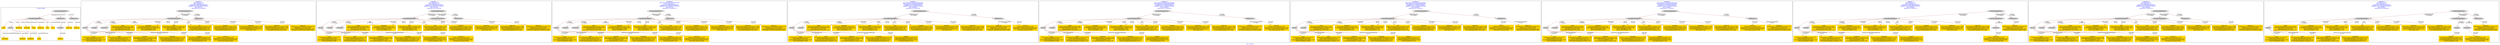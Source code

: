 digraph n0 {
fontcolor="blue"
remincross="true"
label="s07-s-13.json"
subgraph cluster_0 {
label="1-correct model"
n2[style="filled",color="white",fillcolor="lightgray",label="CulturalHeritageObject1"];
n3[shape="plaintext",style="filled",fillcolor="gold",label="dates"];
n4[style="filled",color="white",fillcolor="lightgray",label="Person1"];
n5[shape="plaintext",style="filled",fillcolor="gold",label="dimension"];
n6[shape="plaintext",style="filled",fillcolor="gold",label="technique"];
n7[shape="plaintext",style="filled",fillcolor="gold",label="origin"];
n8[shape="plaintext",style="filled",fillcolor="gold",label="credit_line"];
n9[shape="plaintext",style="filled",fillcolor="gold",label="title"];
n10[shape="plaintext",style="filled",fillcolor="gold",label="ac_id"];
n11[style="filled",color="white",fillcolor="lightgray",label="Concept2"];
n12[shape="plaintext",style="filled",fillcolor="gold",label="nationality"];
n13[shape="plaintext",style="filled",fillcolor="gold",label="birthDate"];
n14[shape="plaintext",style="filled",fillcolor="gold",label="deathDate"];
n15[shape="plaintext",style="filled",fillcolor="gold",label="name"];
n16[style="filled",color="white",fillcolor="lightgray",label="EuropeanaAggregation1"];
n17[style="filled",color="white",fillcolor="lightgray",label="WebResource2"];
n18[style="filled",color="white",fillcolor="lightgray",label="WebResource3"];
n19[shape="plaintext",style="filled",fillcolor="gold",label="image_url"];
n20[shape="plaintext",style="filled",fillcolor="gold",label="audio_url"];
n21[shape="plaintext",style="filled",fillcolor="gold",label="category"];
}
subgraph cluster_1 {
label="candidate 0\nlink coherence:1.0\nnode coherence:1.0\nconfidence:0.3693168204508956\nmapping score:0.5635817972931557\ncost:18.97764\n-precision:0.68-recall:0.68"
n23[style="filled",color="white",fillcolor="lightgray",label="CulturalHeritageObject1"];
n24[style="filled",color="white",fillcolor="lightgray",label="Person1"];
n25[style="filled",color="white",fillcolor="lightgray",label="Concept1"];
n26[style="filled",color="white",fillcolor="lightgray",label="Document1"];
n27[style="filled",color="white",fillcolor="lightgray",label="EuropeanaAggregation1"];
n28[style="filled",color="white",fillcolor="lightgray",label="WebResource1"];
n29[shape="plaintext",style="filled",fillcolor="gold",label="origin\n[Person,biographicalInformation,0.469]\n[CulturalHeritageObject,description,0.447]\n[Document,classLink,0.046]\n[CulturalHeritageObject,provenance,0.037]"];
n30[shape="plaintext",style="filled",fillcolor="gold",label="dimension\n[CulturalHeritageObject,extent,0.89]\n[CulturalHeritageObject,description,0.052]\n[Person,dateOfDeath,0.034]\n[Person,dateOfBirth,0.025]"];
n31[shape="plaintext",style="filled",fillcolor="gold",label="dates\n[CulturalHeritageObject,description,0.411]\n[CulturalHeritageObject,created,0.268]\n[Person,dateOfBirth,0.165]\n[Person,dateOfDeath,0.156]"];
n32[shape="plaintext",style="filled",fillcolor="gold",label="title\n[CulturalHeritageObject,description,0.447]\n[Person,biographicalInformation,0.245]\n[CulturalHeritageObject,title,0.156]\n[Document,columnSubClassOfLink,0.152]"];
n33[shape="plaintext",style="filled",fillcolor="gold",label="category\n[CulturalHeritageObject,description,0.44]\n[Person,biographicalInformation,0.241]\n[CulturalHeritageObject,provenance,0.165]\n[Concept,prefLabel,0.154]"];
n34[shape="plaintext",style="filled",fillcolor="gold",label="technique\n[CulturalHeritageObject,medium,0.933]\n[CulturalHeritageObject,description,0.044]\n[Person,biographicalInformation,0.018]\n[CulturalHeritageObject,title,0.005]"];
n35[shape="plaintext",style="filled",fillcolor="gold",label="deathDate\n[CulturalHeritageObject,description,0.588]\n[Person,biographicalInformation,0.218]\n[CulturalHeritageObject,provenance,0.1]\n[Place,label,0.094]"];
n36[shape="plaintext",style="filled",fillcolor="gold",label="credit_line\n[CulturalHeritageObject,provenance,0.496]\n[CulturalHeritageObject,description,0.324]\n[Person,biographicalInformation,0.115]\n[CulturalHeritageObject,title,0.066]"];
n37[shape="plaintext",style="filled",fillcolor="gold",label="ac_id\n[CulturalHeritageObject,extent,0.475]\n[Person,dateOfDeath,0.236]\n[CulturalHeritageObject,description,0.203]\n[Person,dateOfBirth,0.086]"];
n38[shape="plaintext",style="filled",fillcolor="gold",label="name\n[CulturalHeritageObject,description,0.526]\n[Person,nameOfThePerson,0.181]\n[Document,columnSubClassOfLink,0.161]\n[CulturalHeritageObject,medium,0.131]"];
n39[shape="plaintext",style="filled",fillcolor="gold",label="image_url\n[WebResource,columnSubClassOfLink,0.457]\n[WebResource,classLink,0.285]\n[CulturalHeritageObject,description,0.162]\n[Document,columnSubClassOfLink,0.096]"];
n40[shape="plaintext",style="filled",fillcolor="gold",label="birthDate\n[CulturalHeritageObject,description,0.278]\n[CulturalHeritageObject,provenance,0.26]\n[Person,dateOfBirth,0.256]\n[CulturalHeritageObject,created,0.206]"];
n41[shape="plaintext",style="filled",fillcolor="gold",label="nationality\n[Person,countryAssociatedWithThePerson,0.763]\n[CulturalHeritageObject,provenance,0.107]\n[CulturalHeritageObject,description,0.079]\n[Person,biographicalInformation,0.051]"];
n42[shape="plaintext",style="filled",fillcolor="gold",label="audio_url\n[WebResource,classLink,0.792]\n[WebResource,columnSubClassOfLink,0.165]\n[Document,columnSubClassOfLink,0.038]\n[Document,classLink,0.006]"];
}
subgraph cluster_2 {
label="candidate 1\nlink coherence:0.95\nnode coherence:1.0\nconfidence:0.3693168204508956\nmapping score:0.5635817972931557\ncost:19.97169\n-precision:0.65-recall:0.68"
n44[style="filled",color="white",fillcolor="lightgray",label="CulturalHeritageObject1"];
n45[style="filled",color="white",fillcolor="lightgray",label="Person1"];
n46[style="filled",color="white",fillcolor="lightgray",label="Concept1"];
n47[style="filled",color="white",fillcolor="lightgray",label="Document1"];
n48[style="filled",color="white",fillcolor="lightgray",label="EuropeanaAggregation1"];
n49[style="filled",color="white",fillcolor="lightgray",label="CulturalHeritageObject2"];
n50[style="filled",color="white",fillcolor="lightgray",label="WebResource1"];
n51[shape="plaintext",style="filled",fillcolor="gold",label="origin\n[Person,biographicalInformation,0.469]\n[CulturalHeritageObject,description,0.447]\n[Document,classLink,0.046]\n[CulturalHeritageObject,provenance,0.037]"];
n52[shape="plaintext",style="filled",fillcolor="gold",label="dimension\n[CulturalHeritageObject,extent,0.89]\n[CulturalHeritageObject,description,0.052]\n[Person,dateOfDeath,0.034]\n[Person,dateOfBirth,0.025]"];
n53[shape="plaintext",style="filled",fillcolor="gold",label="dates\n[CulturalHeritageObject,description,0.411]\n[CulturalHeritageObject,created,0.268]\n[Person,dateOfBirth,0.165]\n[Person,dateOfDeath,0.156]"];
n54[shape="plaintext",style="filled",fillcolor="gold",label="title\n[CulturalHeritageObject,description,0.447]\n[Person,biographicalInformation,0.245]\n[CulturalHeritageObject,title,0.156]\n[Document,columnSubClassOfLink,0.152]"];
n55[shape="plaintext",style="filled",fillcolor="gold",label="category\n[CulturalHeritageObject,description,0.44]\n[Person,biographicalInformation,0.241]\n[CulturalHeritageObject,provenance,0.165]\n[Concept,prefLabel,0.154]"];
n56[shape="plaintext",style="filled",fillcolor="gold",label="technique\n[CulturalHeritageObject,medium,0.933]\n[CulturalHeritageObject,description,0.044]\n[Person,biographicalInformation,0.018]\n[CulturalHeritageObject,title,0.005]"];
n57[shape="plaintext",style="filled",fillcolor="gold",label="deathDate\n[CulturalHeritageObject,description,0.588]\n[Person,biographicalInformation,0.218]\n[CulturalHeritageObject,provenance,0.1]\n[Place,label,0.094]"];
n58[shape="plaintext",style="filled",fillcolor="gold",label="credit_line\n[CulturalHeritageObject,provenance,0.496]\n[CulturalHeritageObject,description,0.324]\n[Person,biographicalInformation,0.115]\n[CulturalHeritageObject,title,0.066]"];
n59[shape="plaintext",style="filled",fillcolor="gold",label="ac_id\n[CulturalHeritageObject,extent,0.475]\n[Person,dateOfDeath,0.236]\n[CulturalHeritageObject,description,0.203]\n[Person,dateOfBirth,0.086]"];
n60[shape="plaintext",style="filled",fillcolor="gold",label="name\n[CulturalHeritageObject,description,0.526]\n[Person,nameOfThePerson,0.181]\n[Document,columnSubClassOfLink,0.161]\n[CulturalHeritageObject,medium,0.131]"];
n61[shape="plaintext",style="filled",fillcolor="gold",label="image_url\n[WebResource,columnSubClassOfLink,0.457]\n[WebResource,classLink,0.285]\n[CulturalHeritageObject,description,0.162]\n[Document,columnSubClassOfLink,0.096]"];
n62[shape="plaintext",style="filled",fillcolor="gold",label="birthDate\n[CulturalHeritageObject,description,0.278]\n[CulturalHeritageObject,provenance,0.26]\n[Person,dateOfBirth,0.256]\n[CulturalHeritageObject,created,0.206]"];
n63[shape="plaintext",style="filled",fillcolor="gold",label="nationality\n[Person,countryAssociatedWithThePerson,0.763]\n[CulturalHeritageObject,provenance,0.107]\n[CulturalHeritageObject,description,0.079]\n[Person,biographicalInformation,0.051]"];
n64[shape="plaintext",style="filled",fillcolor="gold",label="audio_url\n[WebResource,classLink,0.792]\n[WebResource,columnSubClassOfLink,0.165]\n[Document,columnSubClassOfLink,0.038]\n[Document,classLink,0.006]"];
}
subgraph cluster_3 {
label="candidate 2\nlink coherence:0.9473684210526315\nnode coherence:1.0\nconfidence:0.3693168204508956\nmapping score:0.5635817972931557\ncost:18.97181\n-precision:0.74-recall:0.74"
n66[style="filled",color="white",fillcolor="lightgray",label="CulturalHeritageObject1"];
n67[style="filled",color="white",fillcolor="lightgray",label="Person1"];
n68[style="filled",color="white",fillcolor="lightgray",label="Concept1"];
n69[style="filled",color="white",fillcolor="lightgray",label="Document1"];
n70[style="filled",color="white",fillcolor="lightgray",label="EuropeanaAggregation1"];
n71[style="filled",color="white",fillcolor="lightgray",label="WebResource1"];
n72[shape="plaintext",style="filled",fillcolor="gold",label="origin\n[Person,biographicalInformation,0.469]\n[CulturalHeritageObject,description,0.447]\n[Document,classLink,0.046]\n[CulturalHeritageObject,provenance,0.037]"];
n73[shape="plaintext",style="filled",fillcolor="gold",label="dimension\n[CulturalHeritageObject,extent,0.89]\n[CulturalHeritageObject,description,0.052]\n[Person,dateOfDeath,0.034]\n[Person,dateOfBirth,0.025]"];
n74[shape="plaintext",style="filled",fillcolor="gold",label="dates\n[CulturalHeritageObject,description,0.411]\n[CulturalHeritageObject,created,0.268]\n[Person,dateOfBirth,0.165]\n[Person,dateOfDeath,0.156]"];
n75[shape="plaintext",style="filled",fillcolor="gold",label="title\n[CulturalHeritageObject,description,0.447]\n[Person,biographicalInformation,0.245]\n[CulturalHeritageObject,title,0.156]\n[Document,columnSubClassOfLink,0.152]"];
n76[shape="plaintext",style="filled",fillcolor="gold",label="category\n[CulturalHeritageObject,description,0.44]\n[Person,biographicalInformation,0.241]\n[CulturalHeritageObject,provenance,0.165]\n[Concept,prefLabel,0.154]"];
n77[shape="plaintext",style="filled",fillcolor="gold",label="technique\n[CulturalHeritageObject,medium,0.933]\n[CulturalHeritageObject,description,0.044]\n[Person,biographicalInformation,0.018]\n[CulturalHeritageObject,title,0.005]"];
n78[shape="plaintext",style="filled",fillcolor="gold",label="deathDate\n[CulturalHeritageObject,description,0.588]\n[Person,biographicalInformation,0.218]\n[CulturalHeritageObject,provenance,0.1]\n[Place,label,0.094]"];
n79[shape="plaintext",style="filled",fillcolor="gold",label="credit_line\n[CulturalHeritageObject,provenance,0.496]\n[CulturalHeritageObject,description,0.324]\n[Person,biographicalInformation,0.115]\n[CulturalHeritageObject,title,0.066]"];
n80[shape="plaintext",style="filled",fillcolor="gold",label="ac_id\n[CulturalHeritageObject,extent,0.475]\n[Person,dateOfDeath,0.236]\n[CulturalHeritageObject,description,0.203]\n[Person,dateOfBirth,0.086]"];
n81[shape="plaintext",style="filled",fillcolor="gold",label="name\n[CulturalHeritageObject,description,0.526]\n[Person,nameOfThePerson,0.181]\n[Document,columnSubClassOfLink,0.161]\n[CulturalHeritageObject,medium,0.131]"];
n82[shape="plaintext",style="filled",fillcolor="gold",label="image_url\n[WebResource,columnSubClassOfLink,0.457]\n[WebResource,classLink,0.285]\n[CulturalHeritageObject,description,0.162]\n[Document,columnSubClassOfLink,0.096]"];
n83[shape="plaintext",style="filled",fillcolor="gold",label="birthDate\n[CulturalHeritageObject,description,0.278]\n[CulturalHeritageObject,provenance,0.26]\n[Person,dateOfBirth,0.256]\n[CulturalHeritageObject,created,0.206]"];
n84[shape="plaintext",style="filled",fillcolor="gold",label="nationality\n[Person,countryAssociatedWithThePerson,0.763]\n[CulturalHeritageObject,provenance,0.107]\n[CulturalHeritageObject,description,0.079]\n[Person,biographicalInformation,0.051]"];
n85[shape="plaintext",style="filled",fillcolor="gold",label="audio_url\n[WebResource,classLink,0.792]\n[WebResource,columnSubClassOfLink,0.165]\n[Document,columnSubClassOfLink,0.038]\n[Document,classLink,0.006]"];
}
subgraph cluster_4 {
label="candidate 3\nlink coherence:0.9444444444444444\nnode coherence:0.9444444444444444\nconfidence:0.4377664475338703\nmapping score:0.5797845830403906\ncost:116.98015\n-precision:0.67-recall:0.63"
n87[style="filled",color="white",fillcolor="lightgray",label="CulturalHeritageObject1"];
n88[style="filled",color="white",fillcolor="lightgray",label="Person1"];
n89[style="filled",color="white",fillcolor="lightgray",label="Concept1"];
n90[style="filled",color="white",fillcolor="lightgray",label="EuropeanaAggregation1"];
n91[style="filled",color="white",fillcolor="lightgray",label="WebResource1"];
n92[shape="plaintext",style="filled",fillcolor="gold",label="image_url\n[WebResource,columnSubClassOfLink,0.457]\n[WebResource,classLink,0.285]\n[CulturalHeritageObject,description,0.162]\n[Document,columnSubClassOfLink,0.096]"];
n93[shape="plaintext",style="filled",fillcolor="gold",label="origin\n[Person,biographicalInformation,0.469]\n[CulturalHeritageObject,description,0.447]\n[Document,classLink,0.046]\n[CulturalHeritageObject,provenance,0.037]"];
n94[shape="plaintext",style="filled",fillcolor="gold",label="dimension\n[CulturalHeritageObject,extent,0.89]\n[CulturalHeritageObject,description,0.052]\n[Person,dateOfDeath,0.034]\n[Person,dateOfBirth,0.025]"];
n95[shape="plaintext",style="filled",fillcolor="gold",label="dates\n[CulturalHeritageObject,description,0.411]\n[CulturalHeritageObject,created,0.268]\n[Person,dateOfBirth,0.165]\n[Person,dateOfDeath,0.156]"];
n96[shape="plaintext",style="filled",fillcolor="gold",label="title\n[CulturalHeritageObject,description,0.447]\n[Person,biographicalInformation,0.245]\n[CulturalHeritageObject,title,0.156]\n[Document,columnSubClassOfLink,0.152]"];
n97[shape="plaintext",style="filled",fillcolor="gold",label="category\n[CulturalHeritageObject,description,0.44]\n[Person,biographicalInformation,0.241]\n[CulturalHeritageObject,provenance,0.165]\n[Concept,prefLabel,0.154]"];
n98[shape="plaintext",style="filled",fillcolor="gold",label="technique\n[CulturalHeritageObject,medium,0.933]\n[CulturalHeritageObject,description,0.044]\n[Person,biographicalInformation,0.018]\n[CulturalHeritageObject,title,0.005]"];
n99[shape="plaintext",style="filled",fillcolor="gold",label="deathDate\n[CulturalHeritageObject,description,0.588]\n[Person,biographicalInformation,0.218]\n[CulturalHeritageObject,provenance,0.1]\n[Place,label,0.094]"];
n100[shape="plaintext",style="filled",fillcolor="gold",label="credit_line\n[CulturalHeritageObject,provenance,0.496]\n[CulturalHeritageObject,description,0.324]\n[Person,biographicalInformation,0.115]\n[CulturalHeritageObject,title,0.066]"];
n101[shape="plaintext",style="filled",fillcolor="gold",label="ac_id\n[CulturalHeritageObject,extent,0.475]\n[Person,dateOfDeath,0.236]\n[CulturalHeritageObject,description,0.203]\n[Person,dateOfBirth,0.086]"];
n102[shape="plaintext",style="filled",fillcolor="gold",label="name\n[CulturalHeritageObject,description,0.526]\n[Person,nameOfThePerson,0.181]\n[Document,columnSubClassOfLink,0.161]\n[CulturalHeritageObject,medium,0.131]"];
n103[shape="plaintext",style="filled",fillcolor="gold",label="audio_url\n[WebResource,classLink,0.792]\n[WebResource,columnSubClassOfLink,0.165]\n[Document,columnSubClassOfLink,0.038]\n[Document,classLink,0.006]"];
n104[shape="plaintext",style="filled",fillcolor="gold",label="birthDate\n[CulturalHeritageObject,description,0.278]\n[CulturalHeritageObject,provenance,0.26]\n[Person,dateOfBirth,0.256]\n[CulturalHeritageObject,created,0.206]"];
n105[shape="plaintext",style="filled",fillcolor="gold",label="nationality\n[Person,countryAssociatedWithThePerson,0.763]\n[CulturalHeritageObject,provenance,0.107]\n[CulturalHeritageObject,description,0.079]\n[Person,biographicalInformation,0.051]"];
}
subgraph cluster_5 {
label="candidate 4\nlink coherence:0.9444444444444444\nnode coherence:0.9444444444444444\nconfidence:0.4377664475338703\nmapping score:0.5797845830403906\ncost:116.98019\n-precision:0.67-recall:0.63"
n107[style="filled",color="white",fillcolor="lightgray",label="CulturalHeritageObject1"];
n108[style="filled",color="white",fillcolor="lightgray",label="Person1"];
n109[style="filled",color="white",fillcolor="lightgray",label="Concept2"];
n110[style="filled",color="white",fillcolor="lightgray",label="EuropeanaAggregation1"];
n111[style="filled",color="white",fillcolor="lightgray",label="WebResource1"];
n112[shape="plaintext",style="filled",fillcolor="gold",label="image_url\n[WebResource,columnSubClassOfLink,0.457]\n[WebResource,classLink,0.285]\n[CulturalHeritageObject,description,0.162]\n[Document,columnSubClassOfLink,0.096]"];
n113[shape="plaintext",style="filled",fillcolor="gold",label="origin\n[Person,biographicalInformation,0.469]\n[CulturalHeritageObject,description,0.447]\n[Document,classLink,0.046]\n[CulturalHeritageObject,provenance,0.037]"];
n114[shape="plaintext",style="filled",fillcolor="gold",label="dimension\n[CulturalHeritageObject,extent,0.89]\n[CulturalHeritageObject,description,0.052]\n[Person,dateOfDeath,0.034]\n[Person,dateOfBirth,0.025]"];
n115[shape="plaintext",style="filled",fillcolor="gold",label="dates\n[CulturalHeritageObject,description,0.411]\n[CulturalHeritageObject,created,0.268]\n[Person,dateOfBirth,0.165]\n[Person,dateOfDeath,0.156]"];
n116[shape="plaintext",style="filled",fillcolor="gold",label="title\n[CulturalHeritageObject,description,0.447]\n[Person,biographicalInformation,0.245]\n[CulturalHeritageObject,title,0.156]\n[Document,columnSubClassOfLink,0.152]"];
n117[shape="plaintext",style="filled",fillcolor="gold",label="technique\n[CulturalHeritageObject,medium,0.933]\n[CulturalHeritageObject,description,0.044]\n[Person,biographicalInformation,0.018]\n[CulturalHeritageObject,title,0.005]"];
n118[shape="plaintext",style="filled",fillcolor="gold",label="deathDate\n[CulturalHeritageObject,description,0.588]\n[Person,biographicalInformation,0.218]\n[CulturalHeritageObject,provenance,0.1]\n[Place,label,0.094]"];
n119[shape="plaintext",style="filled",fillcolor="gold",label="credit_line\n[CulturalHeritageObject,provenance,0.496]\n[CulturalHeritageObject,description,0.324]\n[Person,biographicalInformation,0.115]\n[CulturalHeritageObject,title,0.066]"];
n120[shape="plaintext",style="filled",fillcolor="gold",label="category\n[CulturalHeritageObject,description,0.44]\n[Person,biographicalInformation,0.241]\n[CulturalHeritageObject,provenance,0.165]\n[Concept,prefLabel,0.154]"];
n121[shape="plaintext",style="filled",fillcolor="gold",label="ac_id\n[CulturalHeritageObject,extent,0.475]\n[Person,dateOfDeath,0.236]\n[CulturalHeritageObject,description,0.203]\n[Person,dateOfBirth,0.086]"];
n122[shape="plaintext",style="filled",fillcolor="gold",label="name\n[CulturalHeritageObject,description,0.526]\n[Person,nameOfThePerson,0.181]\n[Document,columnSubClassOfLink,0.161]\n[CulturalHeritageObject,medium,0.131]"];
n123[shape="plaintext",style="filled",fillcolor="gold",label="audio_url\n[WebResource,classLink,0.792]\n[WebResource,columnSubClassOfLink,0.165]\n[Document,columnSubClassOfLink,0.038]\n[Document,classLink,0.006]"];
n124[shape="plaintext",style="filled",fillcolor="gold",label="birthDate\n[CulturalHeritageObject,description,0.278]\n[CulturalHeritageObject,provenance,0.26]\n[Person,dateOfBirth,0.256]\n[CulturalHeritageObject,created,0.206]"];
n125[shape="plaintext",style="filled",fillcolor="gold",label="nationality\n[Person,countryAssociatedWithThePerson,0.763]\n[CulturalHeritageObject,provenance,0.107]\n[CulturalHeritageObject,description,0.079]\n[Person,biographicalInformation,0.051]"];
}
subgraph cluster_6 {
label="candidate 5\nlink coherence:0.9444444444444444\nnode coherence:0.9444444444444444\nconfidence:0.4377664475338703\nmapping score:0.5797845830403906\ncost:116.98047\n-precision:0.67-recall:0.63"
n127[style="filled",color="white",fillcolor="lightgray",label="CulturalHeritageObject1"];
n128[style="filled",color="white",fillcolor="lightgray",label="Person1"];
n129[style="filled",color="white",fillcolor="lightgray",label="Concept1"];
n130[style="filled",color="white",fillcolor="lightgray",label="EuropeanaAggregation1"];
n131[style="filled",color="white",fillcolor="lightgray",label="WebResource2"];
n132[shape="plaintext",style="filled",fillcolor="gold",label="origin\n[Person,biographicalInformation,0.469]\n[CulturalHeritageObject,description,0.447]\n[Document,classLink,0.046]\n[CulturalHeritageObject,provenance,0.037]"];
n133[shape="plaintext",style="filled",fillcolor="gold",label="dimension\n[CulturalHeritageObject,extent,0.89]\n[CulturalHeritageObject,description,0.052]\n[Person,dateOfDeath,0.034]\n[Person,dateOfBirth,0.025]"];
n134[shape="plaintext",style="filled",fillcolor="gold",label="dates\n[CulturalHeritageObject,description,0.411]\n[CulturalHeritageObject,created,0.268]\n[Person,dateOfBirth,0.165]\n[Person,dateOfDeath,0.156]"];
n135[shape="plaintext",style="filled",fillcolor="gold",label="audio_url\n[WebResource,classLink,0.792]\n[WebResource,columnSubClassOfLink,0.165]\n[Document,columnSubClassOfLink,0.038]\n[Document,classLink,0.006]"];
n136[shape="plaintext",style="filled",fillcolor="gold",label="title\n[CulturalHeritageObject,description,0.447]\n[Person,biographicalInformation,0.245]\n[CulturalHeritageObject,title,0.156]\n[Document,columnSubClassOfLink,0.152]"];
n137[shape="plaintext",style="filled",fillcolor="gold",label="image_url\n[WebResource,columnSubClassOfLink,0.457]\n[WebResource,classLink,0.285]\n[CulturalHeritageObject,description,0.162]\n[Document,columnSubClassOfLink,0.096]"];
n138[shape="plaintext",style="filled",fillcolor="gold",label="category\n[CulturalHeritageObject,description,0.44]\n[Person,biographicalInformation,0.241]\n[CulturalHeritageObject,provenance,0.165]\n[Concept,prefLabel,0.154]"];
n139[shape="plaintext",style="filled",fillcolor="gold",label="technique\n[CulturalHeritageObject,medium,0.933]\n[CulturalHeritageObject,description,0.044]\n[Person,biographicalInformation,0.018]\n[CulturalHeritageObject,title,0.005]"];
n140[shape="plaintext",style="filled",fillcolor="gold",label="deathDate\n[CulturalHeritageObject,description,0.588]\n[Person,biographicalInformation,0.218]\n[CulturalHeritageObject,provenance,0.1]\n[Place,label,0.094]"];
n141[shape="plaintext",style="filled",fillcolor="gold",label="credit_line\n[CulturalHeritageObject,provenance,0.496]\n[CulturalHeritageObject,description,0.324]\n[Person,biographicalInformation,0.115]\n[CulturalHeritageObject,title,0.066]"];
n142[shape="plaintext",style="filled",fillcolor="gold",label="ac_id\n[CulturalHeritageObject,extent,0.475]\n[Person,dateOfDeath,0.236]\n[CulturalHeritageObject,description,0.203]\n[Person,dateOfBirth,0.086]"];
n143[shape="plaintext",style="filled",fillcolor="gold",label="name\n[CulturalHeritageObject,description,0.526]\n[Person,nameOfThePerson,0.181]\n[Document,columnSubClassOfLink,0.161]\n[CulturalHeritageObject,medium,0.131]"];
n144[shape="plaintext",style="filled",fillcolor="gold",label="birthDate\n[CulturalHeritageObject,description,0.278]\n[CulturalHeritageObject,provenance,0.26]\n[Person,dateOfBirth,0.256]\n[CulturalHeritageObject,created,0.206]"];
n145[shape="plaintext",style="filled",fillcolor="gold",label="nationality\n[Person,countryAssociatedWithThePerson,0.763]\n[CulturalHeritageObject,provenance,0.107]\n[CulturalHeritageObject,description,0.079]\n[Person,biographicalInformation,0.051]"];
}
subgraph cluster_7 {
label="candidate 6\nlink coherence:0.9444444444444444\nnode coherence:0.9444444444444444\nconfidence:0.4377664475338703\nmapping score:0.5797845830403906\ncost:116.98051\n-precision:0.67-recall:0.63"
n147[style="filled",color="white",fillcolor="lightgray",label="CulturalHeritageObject1"];
n148[style="filled",color="white",fillcolor="lightgray",label="Person1"];
n149[style="filled",color="white",fillcolor="lightgray",label="Concept2"];
n150[style="filled",color="white",fillcolor="lightgray",label="EuropeanaAggregation1"];
n151[style="filled",color="white",fillcolor="lightgray",label="WebResource2"];
n152[shape="plaintext",style="filled",fillcolor="gold",label="origin\n[Person,biographicalInformation,0.469]\n[CulturalHeritageObject,description,0.447]\n[Document,classLink,0.046]\n[CulturalHeritageObject,provenance,0.037]"];
n153[shape="plaintext",style="filled",fillcolor="gold",label="dimension\n[CulturalHeritageObject,extent,0.89]\n[CulturalHeritageObject,description,0.052]\n[Person,dateOfDeath,0.034]\n[Person,dateOfBirth,0.025]"];
n154[shape="plaintext",style="filled",fillcolor="gold",label="dates\n[CulturalHeritageObject,description,0.411]\n[CulturalHeritageObject,created,0.268]\n[Person,dateOfBirth,0.165]\n[Person,dateOfDeath,0.156]"];
n155[shape="plaintext",style="filled",fillcolor="gold",label="audio_url\n[WebResource,classLink,0.792]\n[WebResource,columnSubClassOfLink,0.165]\n[Document,columnSubClassOfLink,0.038]\n[Document,classLink,0.006]"];
n156[shape="plaintext",style="filled",fillcolor="gold",label="title\n[CulturalHeritageObject,description,0.447]\n[Person,biographicalInformation,0.245]\n[CulturalHeritageObject,title,0.156]\n[Document,columnSubClassOfLink,0.152]"];
n157[shape="plaintext",style="filled",fillcolor="gold",label="image_url\n[WebResource,columnSubClassOfLink,0.457]\n[WebResource,classLink,0.285]\n[CulturalHeritageObject,description,0.162]\n[Document,columnSubClassOfLink,0.096]"];
n158[shape="plaintext",style="filled",fillcolor="gold",label="technique\n[CulturalHeritageObject,medium,0.933]\n[CulturalHeritageObject,description,0.044]\n[Person,biographicalInformation,0.018]\n[CulturalHeritageObject,title,0.005]"];
n159[shape="plaintext",style="filled",fillcolor="gold",label="deathDate\n[CulturalHeritageObject,description,0.588]\n[Person,biographicalInformation,0.218]\n[CulturalHeritageObject,provenance,0.1]\n[Place,label,0.094]"];
n160[shape="plaintext",style="filled",fillcolor="gold",label="credit_line\n[CulturalHeritageObject,provenance,0.496]\n[CulturalHeritageObject,description,0.324]\n[Person,biographicalInformation,0.115]\n[CulturalHeritageObject,title,0.066]"];
n161[shape="plaintext",style="filled",fillcolor="gold",label="category\n[CulturalHeritageObject,description,0.44]\n[Person,biographicalInformation,0.241]\n[CulturalHeritageObject,provenance,0.165]\n[Concept,prefLabel,0.154]"];
n162[shape="plaintext",style="filled",fillcolor="gold",label="ac_id\n[CulturalHeritageObject,extent,0.475]\n[Person,dateOfDeath,0.236]\n[CulturalHeritageObject,description,0.203]\n[Person,dateOfBirth,0.086]"];
n163[shape="plaintext",style="filled",fillcolor="gold",label="name\n[CulturalHeritageObject,description,0.526]\n[Person,nameOfThePerson,0.181]\n[Document,columnSubClassOfLink,0.161]\n[CulturalHeritageObject,medium,0.131]"];
n164[shape="plaintext",style="filled",fillcolor="gold",label="birthDate\n[CulturalHeritageObject,description,0.278]\n[CulturalHeritageObject,provenance,0.26]\n[Person,dateOfBirth,0.256]\n[CulturalHeritageObject,created,0.206]"];
n165[shape="plaintext",style="filled",fillcolor="gold",label="nationality\n[Person,countryAssociatedWithThePerson,0.763]\n[CulturalHeritageObject,provenance,0.107]\n[CulturalHeritageObject,description,0.079]\n[Person,biographicalInformation,0.051]"];
}
subgraph cluster_8 {
label="candidate 7\nlink coherence:0.9\nnode coherence:1.0\nconfidence:0.3693168204508956\nmapping score:0.5635817972931557\ncost:19.96586\n-precision:0.7-recall:0.74"
n167[style="filled",color="white",fillcolor="lightgray",label="CulturalHeritageObject1"];
n168[style="filled",color="white",fillcolor="lightgray",label="Person1"];
n169[style="filled",color="white",fillcolor="lightgray",label="Concept1"];
n170[style="filled",color="white",fillcolor="lightgray",label="CulturalHeritageObject2"];
n171[style="filled",color="white",fillcolor="lightgray",label="Document1"];
n172[style="filled",color="white",fillcolor="lightgray",label="EuropeanaAggregation1"];
n173[style="filled",color="white",fillcolor="lightgray",label="WebResource1"];
n174[shape="plaintext",style="filled",fillcolor="gold",label="origin\n[Person,biographicalInformation,0.469]\n[CulturalHeritageObject,description,0.447]\n[Document,classLink,0.046]\n[CulturalHeritageObject,provenance,0.037]"];
n175[shape="plaintext",style="filled",fillcolor="gold",label="dimension\n[CulturalHeritageObject,extent,0.89]\n[CulturalHeritageObject,description,0.052]\n[Person,dateOfDeath,0.034]\n[Person,dateOfBirth,0.025]"];
n176[shape="plaintext",style="filled",fillcolor="gold",label="dates\n[CulturalHeritageObject,description,0.411]\n[CulturalHeritageObject,created,0.268]\n[Person,dateOfBirth,0.165]\n[Person,dateOfDeath,0.156]"];
n177[shape="plaintext",style="filled",fillcolor="gold",label="title\n[CulturalHeritageObject,description,0.447]\n[Person,biographicalInformation,0.245]\n[CulturalHeritageObject,title,0.156]\n[Document,columnSubClassOfLink,0.152]"];
n178[shape="plaintext",style="filled",fillcolor="gold",label="category\n[CulturalHeritageObject,description,0.44]\n[Person,biographicalInformation,0.241]\n[CulturalHeritageObject,provenance,0.165]\n[Concept,prefLabel,0.154]"];
n179[shape="plaintext",style="filled",fillcolor="gold",label="technique\n[CulturalHeritageObject,medium,0.933]\n[CulturalHeritageObject,description,0.044]\n[Person,biographicalInformation,0.018]\n[CulturalHeritageObject,title,0.005]"];
n180[shape="plaintext",style="filled",fillcolor="gold",label="deathDate\n[CulturalHeritageObject,description,0.588]\n[Person,biographicalInformation,0.218]\n[CulturalHeritageObject,provenance,0.1]\n[Place,label,0.094]"];
n181[shape="plaintext",style="filled",fillcolor="gold",label="credit_line\n[CulturalHeritageObject,provenance,0.496]\n[CulturalHeritageObject,description,0.324]\n[Person,biographicalInformation,0.115]\n[CulturalHeritageObject,title,0.066]"];
n182[shape="plaintext",style="filled",fillcolor="gold",label="ac_id\n[CulturalHeritageObject,extent,0.475]\n[Person,dateOfDeath,0.236]\n[CulturalHeritageObject,description,0.203]\n[Person,dateOfBirth,0.086]"];
n183[shape="plaintext",style="filled",fillcolor="gold",label="name\n[CulturalHeritageObject,description,0.526]\n[Person,nameOfThePerson,0.181]\n[Document,columnSubClassOfLink,0.161]\n[CulturalHeritageObject,medium,0.131]"];
n184[shape="plaintext",style="filled",fillcolor="gold",label="image_url\n[WebResource,columnSubClassOfLink,0.457]\n[WebResource,classLink,0.285]\n[CulturalHeritageObject,description,0.162]\n[Document,columnSubClassOfLink,0.096]"];
n185[shape="plaintext",style="filled",fillcolor="gold",label="birthDate\n[CulturalHeritageObject,description,0.278]\n[CulturalHeritageObject,provenance,0.26]\n[Person,dateOfBirth,0.256]\n[CulturalHeritageObject,created,0.206]"];
n186[shape="plaintext",style="filled",fillcolor="gold",label="nationality\n[Person,countryAssociatedWithThePerson,0.763]\n[CulturalHeritageObject,provenance,0.107]\n[CulturalHeritageObject,description,0.079]\n[Person,biographicalInformation,0.051]"];
n187[shape="plaintext",style="filled",fillcolor="gold",label="audio_url\n[WebResource,classLink,0.792]\n[WebResource,columnSubClassOfLink,0.165]\n[Document,columnSubClassOfLink,0.038]\n[Document,classLink,0.006]"];
}
subgraph cluster_9 {
label="candidate 8\nlink coherence:0.9\nnode coherence:1.0\nconfidence:0.3693168204508956\nmapping score:0.5635817972931557\ncost:19.96586\n-precision:0.7-recall:0.74"
n189[style="filled",color="white",fillcolor="lightgray",label="CulturalHeritageObject1"];
n190[style="filled",color="white",fillcolor="lightgray",label="Person1"];
n191[style="filled",color="white",fillcolor="lightgray",label="Concept1"];
n192[style="filled",color="white",fillcolor="lightgray",label="Document1"];
n193[style="filled",color="white",fillcolor="lightgray",label="EuropeanaAggregation1"];
n194[style="filled",color="white",fillcolor="lightgray",label="CulturalHeritageObject2"];
n195[style="filled",color="white",fillcolor="lightgray",label="WebResource1"];
n196[shape="plaintext",style="filled",fillcolor="gold",label="origin\n[Person,biographicalInformation,0.469]\n[CulturalHeritageObject,description,0.447]\n[Document,classLink,0.046]\n[CulturalHeritageObject,provenance,0.037]"];
n197[shape="plaintext",style="filled",fillcolor="gold",label="dimension\n[CulturalHeritageObject,extent,0.89]\n[CulturalHeritageObject,description,0.052]\n[Person,dateOfDeath,0.034]\n[Person,dateOfBirth,0.025]"];
n198[shape="plaintext",style="filled",fillcolor="gold",label="dates\n[CulturalHeritageObject,description,0.411]\n[CulturalHeritageObject,created,0.268]\n[Person,dateOfBirth,0.165]\n[Person,dateOfDeath,0.156]"];
n199[shape="plaintext",style="filled",fillcolor="gold",label="title\n[CulturalHeritageObject,description,0.447]\n[Person,biographicalInformation,0.245]\n[CulturalHeritageObject,title,0.156]\n[Document,columnSubClassOfLink,0.152]"];
n200[shape="plaintext",style="filled",fillcolor="gold",label="category\n[CulturalHeritageObject,description,0.44]\n[Person,biographicalInformation,0.241]\n[CulturalHeritageObject,provenance,0.165]\n[Concept,prefLabel,0.154]"];
n201[shape="plaintext",style="filled",fillcolor="gold",label="technique\n[CulturalHeritageObject,medium,0.933]\n[CulturalHeritageObject,description,0.044]\n[Person,biographicalInformation,0.018]\n[CulturalHeritageObject,title,0.005]"];
n202[shape="plaintext",style="filled",fillcolor="gold",label="deathDate\n[CulturalHeritageObject,description,0.588]\n[Person,biographicalInformation,0.218]\n[CulturalHeritageObject,provenance,0.1]\n[Place,label,0.094]"];
n203[shape="plaintext",style="filled",fillcolor="gold",label="credit_line\n[CulturalHeritageObject,provenance,0.496]\n[CulturalHeritageObject,description,0.324]\n[Person,biographicalInformation,0.115]\n[CulturalHeritageObject,title,0.066]"];
n204[shape="plaintext",style="filled",fillcolor="gold",label="ac_id\n[CulturalHeritageObject,extent,0.475]\n[Person,dateOfDeath,0.236]\n[CulturalHeritageObject,description,0.203]\n[Person,dateOfBirth,0.086]"];
n205[shape="plaintext",style="filled",fillcolor="gold",label="name\n[CulturalHeritageObject,description,0.526]\n[Person,nameOfThePerson,0.181]\n[Document,columnSubClassOfLink,0.161]\n[CulturalHeritageObject,medium,0.131]"];
n206[shape="plaintext",style="filled",fillcolor="gold",label="image_url\n[WebResource,columnSubClassOfLink,0.457]\n[WebResource,classLink,0.285]\n[CulturalHeritageObject,description,0.162]\n[Document,columnSubClassOfLink,0.096]"];
n207[shape="plaintext",style="filled",fillcolor="gold",label="birthDate\n[CulturalHeritageObject,description,0.278]\n[CulturalHeritageObject,provenance,0.26]\n[Person,dateOfBirth,0.256]\n[CulturalHeritageObject,created,0.206]"];
n208[shape="plaintext",style="filled",fillcolor="gold",label="nationality\n[Person,countryAssociatedWithThePerson,0.763]\n[CulturalHeritageObject,provenance,0.107]\n[CulturalHeritageObject,description,0.079]\n[Person,biographicalInformation,0.051]"];
n209[shape="plaintext",style="filled",fillcolor="gold",label="audio_url\n[WebResource,classLink,0.792]\n[WebResource,columnSubClassOfLink,0.165]\n[Document,columnSubClassOfLink,0.038]\n[Document,classLink,0.006]"];
}
subgraph cluster_10 {
label="candidate 9\nlink coherence:0.9\nnode coherence:1.0\nconfidence:0.3693168204508956\nmapping score:0.5635817972931557\ncost:19.96587\n-precision:0.65-recall:0.68"
n211[style="filled",color="white",fillcolor="lightgray",label="CulturalHeritageObject1"];
n212[style="filled",color="white",fillcolor="lightgray",label="Person1"];
n213[style="filled",color="white",fillcolor="lightgray",label="CulturalHeritageObject2"];
n214[style="filled",color="white",fillcolor="lightgray",label="Concept1"];
n215[style="filled",color="white",fillcolor="lightgray",label="Document1"];
n216[style="filled",color="white",fillcolor="lightgray",label="EuropeanaAggregation1"];
n217[style="filled",color="white",fillcolor="lightgray",label="WebResource1"];
n218[shape="plaintext",style="filled",fillcolor="gold",label="origin\n[Person,biographicalInformation,0.469]\n[CulturalHeritageObject,description,0.447]\n[Document,classLink,0.046]\n[CulturalHeritageObject,provenance,0.037]"];
n219[shape="plaintext",style="filled",fillcolor="gold",label="dimension\n[CulturalHeritageObject,extent,0.89]\n[CulturalHeritageObject,description,0.052]\n[Person,dateOfDeath,0.034]\n[Person,dateOfBirth,0.025]"];
n220[shape="plaintext",style="filled",fillcolor="gold",label="dates\n[CulturalHeritageObject,description,0.411]\n[CulturalHeritageObject,created,0.268]\n[Person,dateOfBirth,0.165]\n[Person,dateOfDeath,0.156]"];
n221[shape="plaintext",style="filled",fillcolor="gold",label="title\n[CulturalHeritageObject,description,0.447]\n[Person,biographicalInformation,0.245]\n[CulturalHeritageObject,title,0.156]\n[Document,columnSubClassOfLink,0.152]"];
n222[shape="plaintext",style="filled",fillcolor="gold",label="category\n[CulturalHeritageObject,description,0.44]\n[Person,biographicalInformation,0.241]\n[CulturalHeritageObject,provenance,0.165]\n[Concept,prefLabel,0.154]"];
n223[shape="plaintext",style="filled",fillcolor="gold",label="technique\n[CulturalHeritageObject,medium,0.933]\n[CulturalHeritageObject,description,0.044]\n[Person,biographicalInformation,0.018]\n[CulturalHeritageObject,title,0.005]"];
n224[shape="plaintext",style="filled",fillcolor="gold",label="deathDate\n[CulturalHeritageObject,description,0.588]\n[Person,biographicalInformation,0.218]\n[CulturalHeritageObject,provenance,0.1]\n[Place,label,0.094]"];
n225[shape="plaintext",style="filled",fillcolor="gold",label="credit_line\n[CulturalHeritageObject,provenance,0.496]\n[CulturalHeritageObject,description,0.324]\n[Person,biographicalInformation,0.115]\n[CulturalHeritageObject,title,0.066]"];
n226[shape="plaintext",style="filled",fillcolor="gold",label="ac_id\n[CulturalHeritageObject,extent,0.475]\n[Person,dateOfDeath,0.236]\n[CulturalHeritageObject,description,0.203]\n[Person,dateOfBirth,0.086]"];
n227[shape="plaintext",style="filled",fillcolor="gold",label="name\n[CulturalHeritageObject,description,0.526]\n[Person,nameOfThePerson,0.181]\n[Document,columnSubClassOfLink,0.161]\n[CulturalHeritageObject,medium,0.131]"];
n228[shape="plaintext",style="filled",fillcolor="gold",label="image_url\n[WebResource,columnSubClassOfLink,0.457]\n[WebResource,classLink,0.285]\n[CulturalHeritageObject,description,0.162]\n[Document,columnSubClassOfLink,0.096]"];
n229[shape="plaintext",style="filled",fillcolor="gold",label="birthDate\n[CulturalHeritageObject,description,0.278]\n[CulturalHeritageObject,provenance,0.26]\n[Person,dateOfBirth,0.256]\n[CulturalHeritageObject,created,0.206]"];
n230[shape="plaintext",style="filled",fillcolor="gold",label="nationality\n[Person,countryAssociatedWithThePerson,0.763]\n[CulturalHeritageObject,provenance,0.107]\n[CulturalHeritageObject,description,0.079]\n[Person,biographicalInformation,0.051]"];
n231[shape="plaintext",style="filled",fillcolor="gold",label="audio_url\n[WebResource,classLink,0.792]\n[WebResource,columnSubClassOfLink,0.165]\n[Document,columnSubClassOfLink,0.038]\n[Document,classLink,0.006]"];
}
n2 -> n3[color="brown",fontcolor="black",label="created"]
n2 -> n4[color="brown",fontcolor="black",label="creator"]
n2 -> n5[color="brown",fontcolor="black",label="extent"]
n2 -> n6[color="brown",fontcolor="black",label="medium"]
n2 -> n7[color="brown",fontcolor="black",label="provenance"]
n2 -> n8[color="brown",fontcolor="black",label="provenance"]
n2 -> n9[color="brown",fontcolor="black",label="title"]
n2 -> n10[color="brown",fontcolor="black",label="accessionNumber"]
n2 -> n11[color="brown",fontcolor="black",label="hasType"]
n4 -> n12[color="brown",fontcolor="black",label="countryAssociatedWithThePerson"]
n4 -> n13[color="brown",fontcolor="black",label="dateOfBirth"]
n4 -> n14[color="brown",fontcolor="black",label="dateOfDeath"]
n4 -> n15[color="brown",fontcolor="black",label="nameOfThePerson"]
n16 -> n2[color="brown",fontcolor="black",label="aggregatedCHO"]
n16 -> n17[color="brown",fontcolor="black",label="hasView"]
n16 -> n18[color="brown",fontcolor="black",label="hasView"]
n17 -> n19[color="brown",fontcolor="black",label="classLink"]
n18 -> n20[color="brown",fontcolor="black",label="classLink"]
n11 -> n21[color="brown",fontcolor="black",label="prefLabel"]
n23 -> n24[color="brown",fontcolor="black",label="creator\nw=0.99294"]
n23 -> n25[color="brown",fontcolor="black",label="subject\nw=0.99935"]
n23 -> n26[color="brown",fontcolor="black",label="page\nw=0.99749"]
n27 -> n23[color="brown",fontcolor="black",label="aggregatedCHO\nw=0.99405"]
n27 -> n28[color="brown",fontcolor="black",label="hasView\nw=0.99381"]
n23 -> n29[color="brown",fontcolor="black",label="description\nw=1.0"]
n23 -> n30[color="brown",fontcolor="black",label="extent\nw=1.0"]
n23 -> n31[color="brown",fontcolor="black",label="created\nw=1.0"]
n23 -> n32[color="brown",fontcolor="black",label="title\nw=1.0"]
n25 -> n33[color="brown",fontcolor="black",label="prefLabel\nw=1.0"]
n23 -> n34[color="brown",fontcolor="black",label="medium\nw=1.0"]
n23 -> n35[color="brown",fontcolor="black",label="provenance\nw=1.0"]
n23 -> n36[color="brown",fontcolor="black",label="provenance\nw=1.0"]
n24 -> n37[color="brown",fontcolor="black",label="dateOfDeath\nw=1.0"]
n24 -> n38[color="brown",fontcolor="black",label="nameOfThePerson\nw=1.0"]
n28 -> n39[color="brown",fontcolor="black",label="classLink\nw=1.0"]
n24 -> n40[color="brown",fontcolor="black",label="dateOfBirth\nw=1.0"]
n24 -> n41[color="brown",fontcolor="black",label="countryAssociatedWithThePerson\nw=1.0"]
n26 -> n42[color="brown",fontcolor="black",label="classLink\nw=1.0"]
n44 -> n45[color="brown",fontcolor="black",label="creator\nw=0.99294"]
n44 -> n46[color="brown",fontcolor="black",label="subject\nw=0.99935"]
n44 -> n47[color="brown",fontcolor="black",label="page\nw=0.99749"]
n48 -> n44[color="brown",fontcolor="black",label="aggregatedCHO\nw=0.99405"]
n48 -> n49[color="brown",fontcolor="black",label="aggregatedCHO\nw=0.99405"]
n48 -> n50[color="brown",fontcolor="black",label="hasView\nw=0.99381"]
n44 -> n51[color="brown",fontcolor="black",label="description\nw=1.0"]
n44 -> n52[color="brown",fontcolor="black",label="extent\nw=1.0"]
n44 -> n53[color="brown",fontcolor="black",label="created\nw=1.0"]
n44 -> n54[color="brown",fontcolor="black",label="title\nw=1.0"]
n46 -> n55[color="brown",fontcolor="black",label="prefLabel\nw=1.0"]
n44 -> n56[color="brown",fontcolor="black",label="medium\nw=1.0"]
n44 -> n57[color="brown",fontcolor="black",label="provenance\nw=1.0"]
n44 -> n58[color="brown",fontcolor="black",label="provenance\nw=1.0"]
n45 -> n59[color="brown",fontcolor="black",label="dateOfDeath\nw=1.0"]
n45 -> n60[color="brown",fontcolor="black",label="nameOfThePerson\nw=1.0"]
n50 -> n61[color="brown",fontcolor="black",label="classLink\nw=1.0"]
n45 -> n62[color="brown",fontcolor="black",label="dateOfBirth\nw=1.0"]
n45 -> n63[color="brown",fontcolor="black",label="countryAssociatedWithThePerson\nw=1.0"]
n47 -> n64[color="brown",fontcolor="black",label="classLink\nw=1.0"]
n66 -> n67[color="brown",fontcolor="black",label="creator\nw=0.99294"]
n66 -> n68[color="brown",fontcolor="black",label="hasType\nw=0.99352"]
n66 -> n69[color="brown",fontcolor="black",label="page\nw=0.99749"]
n70 -> n66[color="brown",fontcolor="black",label="aggregatedCHO\nw=0.99405"]
n70 -> n71[color="brown",fontcolor="black",label="hasView\nw=0.99381"]
n66 -> n72[color="brown",fontcolor="black",label="description\nw=1.0"]
n66 -> n73[color="brown",fontcolor="black",label="extent\nw=1.0"]
n66 -> n74[color="brown",fontcolor="black",label="created\nw=1.0"]
n66 -> n75[color="brown",fontcolor="black",label="title\nw=1.0"]
n68 -> n76[color="brown",fontcolor="black",label="prefLabel\nw=1.0"]
n66 -> n77[color="brown",fontcolor="black",label="medium\nw=1.0"]
n66 -> n78[color="brown",fontcolor="black",label="provenance\nw=1.0"]
n66 -> n79[color="brown",fontcolor="black",label="provenance\nw=1.0"]
n67 -> n80[color="brown",fontcolor="black",label="dateOfDeath\nw=1.0"]
n67 -> n81[color="brown",fontcolor="black",label="nameOfThePerson\nw=1.0"]
n71 -> n82[color="brown",fontcolor="black",label="classLink\nw=1.0"]
n67 -> n83[color="brown",fontcolor="black",label="dateOfBirth\nw=1.0"]
n67 -> n84[color="brown",fontcolor="black",label="countryAssociatedWithThePerson\nw=1.0"]
n69 -> n85[color="brown",fontcolor="black",label="classLink\nw=1.0"]
n87 -> n88[color="brown",fontcolor="black",label="creator\nw=0.99294"]
n87 -> n89[color="brown",fontcolor="black",label="subject\nw=0.99935"]
n90 -> n87[color="brown",fontcolor="black",label="aggregatedCHO\nw=0.99405"]
n90 -> n91[color="brown",fontcolor="black",label="hasView\nw=0.99381"]
n91 -> n92[color="brown",fontcolor="black",label="columnSubClassOfLink\nw=100.0"]
n87 -> n93[color="brown",fontcolor="black",label="description\nw=1.0"]
n87 -> n94[color="brown",fontcolor="black",label="extent\nw=1.0"]
n87 -> n95[color="brown",fontcolor="black",label="created\nw=1.0"]
n87 -> n96[color="brown",fontcolor="black",label="title\nw=1.0"]
n89 -> n97[color="brown",fontcolor="black",label="prefLabel\nw=1.0"]
n87 -> n98[color="brown",fontcolor="black",label="medium\nw=1.0"]
n87 -> n99[color="brown",fontcolor="black",label="provenance\nw=1.0"]
n87 -> n100[color="brown",fontcolor="black",label="provenance\nw=1.0"]
n88 -> n101[color="brown",fontcolor="black",label="dateOfDeath\nw=1.0"]
n88 -> n102[color="brown",fontcolor="black",label="nameOfThePerson\nw=1.0"]
n91 -> n103[color="brown",fontcolor="black",label="classLink\nw=1.0"]
n88 -> n104[color="brown",fontcolor="black",label="dateOfBirth\nw=1.0"]
n88 -> n105[color="brown",fontcolor="black",label="countryAssociatedWithThePerson\nw=1.0"]
n107 -> n108[color="brown",fontcolor="black",label="creator\nw=0.99294"]
n107 -> n109[color="brown",fontcolor="black",label="subject\nw=0.99939"]
n110 -> n107[color="brown",fontcolor="black",label="aggregatedCHO\nw=0.99405"]
n110 -> n111[color="brown",fontcolor="black",label="hasView\nw=0.99381"]
n111 -> n112[color="brown",fontcolor="black",label="columnSubClassOfLink\nw=100.0"]
n107 -> n113[color="brown",fontcolor="black",label="description\nw=1.0"]
n107 -> n114[color="brown",fontcolor="black",label="extent\nw=1.0"]
n107 -> n115[color="brown",fontcolor="black",label="created\nw=1.0"]
n107 -> n116[color="brown",fontcolor="black",label="title\nw=1.0"]
n107 -> n117[color="brown",fontcolor="black",label="medium\nw=1.0"]
n107 -> n118[color="brown",fontcolor="black",label="provenance\nw=1.0"]
n107 -> n119[color="brown",fontcolor="black",label="provenance\nw=1.0"]
n109 -> n120[color="brown",fontcolor="black",label="prefLabel\nw=1.0"]
n108 -> n121[color="brown",fontcolor="black",label="dateOfDeath\nw=1.0"]
n108 -> n122[color="brown",fontcolor="black",label="nameOfThePerson\nw=1.0"]
n111 -> n123[color="brown",fontcolor="black",label="classLink\nw=1.0"]
n108 -> n124[color="brown",fontcolor="black",label="dateOfBirth\nw=1.0"]
n108 -> n125[color="brown",fontcolor="black",label="countryAssociatedWithThePerson\nw=1.0"]
n127 -> n128[color="brown",fontcolor="black",label="creator\nw=0.99294"]
n127 -> n129[color="brown",fontcolor="black",label="subject\nw=0.99935"]
n130 -> n127[color="brown",fontcolor="black",label="aggregatedCHO\nw=0.99405"]
n130 -> n131[color="brown",fontcolor="black",label="hasView\nw=0.99413"]
n127 -> n132[color="brown",fontcolor="black",label="description\nw=1.0"]
n127 -> n133[color="brown",fontcolor="black",label="extent\nw=1.0"]
n127 -> n134[color="brown",fontcolor="black",label="created\nw=1.0"]
n131 -> n135[color="brown",fontcolor="black",label="classLink\nw=1.0"]
n127 -> n136[color="brown",fontcolor="black",label="title\nw=1.0"]
n131 -> n137[color="brown",fontcolor="black",label="columnSubClassOfLink\nw=100.0"]
n129 -> n138[color="brown",fontcolor="black",label="prefLabel\nw=1.0"]
n127 -> n139[color="brown",fontcolor="black",label="medium\nw=1.0"]
n127 -> n140[color="brown",fontcolor="black",label="provenance\nw=1.0"]
n127 -> n141[color="brown",fontcolor="black",label="provenance\nw=1.0"]
n128 -> n142[color="brown",fontcolor="black",label="dateOfDeath\nw=1.0"]
n128 -> n143[color="brown",fontcolor="black",label="nameOfThePerson\nw=1.0"]
n128 -> n144[color="brown",fontcolor="black",label="dateOfBirth\nw=1.0"]
n128 -> n145[color="brown",fontcolor="black",label="countryAssociatedWithThePerson\nw=1.0"]
n147 -> n148[color="brown",fontcolor="black",label="creator\nw=0.99294"]
n147 -> n149[color="brown",fontcolor="black",label="subject\nw=0.99939"]
n150 -> n147[color="brown",fontcolor="black",label="aggregatedCHO\nw=0.99405"]
n150 -> n151[color="brown",fontcolor="black",label="hasView\nw=0.99413"]
n147 -> n152[color="brown",fontcolor="black",label="description\nw=1.0"]
n147 -> n153[color="brown",fontcolor="black",label="extent\nw=1.0"]
n147 -> n154[color="brown",fontcolor="black",label="created\nw=1.0"]
n151 -> n155[color="brown",fontcolor="black",label="classLink\nw=1.0"]
n147 -> n156[color="brown",fontcolor="black",label="title\nw=1.0"]
n151 -> n157[color="brown",fontcolor="black",label="columnSubClassOfLink\nw=100.0"]
n147 -> n158[color="brown",fontcolor="black",label="medium\nw=1.0"]
n147 -> n159[color="brown",fontcolor="black",label="provenance\nw=1.0"]
n147 -> n160[color="brown",fontcolor="black",label="provenance\nw=1.0"]
n149 -> n161[color="brown",fontcolor="black",label="prefLabel\nw=1.0"]
n148 -> n162[color="brown",fontcolor="black",label="dateOfDeath\nw=1.0"]
n148 -> n163[color="brown",fontcolor="black",label="nameOfThePerson\nw=1.0"]
n148 -> n164[color="brown",fontcolor="black",label="dateOfBirth\nw=1.0"]
n148 -> n165[color="brown",fontcolor="black",label="countryAssociatedWithThePerson\nw=1.0"]
n167 -> n168[color="brown",fontcolor="black",label="creator\nw=0.99294"]
n167 -> n169[color="brown",fontcolor="black",label="hasType\nw=0.99352"]
n170 -> n171[color="brown",fontcolor="black",label="page\nw=0.99749"]
n172 -> n167[color="brown",fontcolor="black",label="aggregatedCHO\nw=0.99405"]
n172 -> n170[color="brown",fontcolor="black",label="aggregatedCHO\nw=0.99405"]
n172 -> n173[color="brown",fontcolor="black",label="hasView\nw=0.99381"]
n167 -> n174[color="brown",fontcolor="black",label="description\nw=1.0"]
n167 -> n175[color="brown",fontcolor="black",label="extent\nw=1.0"]
n167 -> n176[color="brown",fontcolor="black",label="created\nw=1.0"]
n167 -> n177[color="brown",fontcolor="black",label="title\nw=1.0"]
n169 -> n178[color="brown",fontcolor="black",label="prefLabel\nw=1.0"]
n167 -> n179[color="brown",fontcolor="black",label="medium\nw=1.0"]
n167 -> n180[color="brown",fontcolor="black",label="provenance\nw=1.0"]
n167 -> n181[color="brown",fontcolor="black",label="provenance\nw=1.0"]
n168 -> n182[color="brown",fontcolor="black",label="dateOfDeath\nw=1.0"]
n168 -> n183[color="brown",fontcolor="black",label="nameOfThePerson\nw=1.0"]
n173 -> n184[color="brown",fontcolor="black",label="classLink\nw=1.0"]
n168 -> n185[color="brown",fontcolor="black",label="dateOfBirth\nw=1.0"]
n168 -> n186[color="brown",fontcolor="black",label="countryAssociatedWithThePerson\nw=1.0"]
n171 -> n187[color="brown",fontcolor="black",label="classLink\nw=1.0"]
n189 -> n190[color="brown",fontcolor="black",label="creator\nw=0.99294"]
n189 -> n191[color="brown",fontcolor="black",label="hasType\nw=0.99352"]
n189 -> n192[color="brown",fontcolor="black",label="page\nw=0.99749"]
n193 -> n189[color="brown",fontcolor="black",label="aggregatedCHO\nw=0.99405"]
n193 -> n194[color="brown",fontcolor="black",label="aggregatedCHO\nw=0.99405"]
n193 -> n195[color="brown",fontcolor="black",label="hasView\nw=0.99381"]
n189 -> n196[color="brown",fontcolor="black",label="description\nw=1.0"]
n189 -> n197[color="brown",fontcolor="black",label="extent\nw=1.0"]
n189 -> n198[color="brown",fontcolor="black",label="created\nw=1.0"]
n189 -> n199[color="brown",fontcolor="black",label="title\nw=1.0"]
n191 -> n200[color="brown",fontcolor="black",label="prefLabel\nw=1.0"]
n189 -> n201[color="brown",fontcolor="black",label="medium\nw=1.0"]
n189 -> n202[color="brown",fontcolor="black",label="provenance\nw=1.0"]
n189 -> n203[color="brown",fontcolor="black",label="provenance\nw=1.0"]
n190 -> n204[color="brown",fontcolor="black",label="dateOfDeath\nw=1.0"]
n190 -> n205[color="brown",fontcolor="black",label="nameOfThePerson\nw=1.0"]
n195 -> n206[color="brown",fontcolor="black",label="classLink\nw=1.0"]
n190 -> n207[color="brown",fontcolor="black",label="dateOfBirth\nw=1.0"]
n190 -> n208[color="brown",fontcolor="black",label="countryAssociatedWithThePerson\nw=1.0"]
n192 -> n209[color="brown",fontcolor="black",label="classLink\nw=1.0"]
n211 -> n212[color="brown",fontcolor="black",label="creator\nw=0.99294"]
n213 -> n214[color="brown",fontcolor="black",label="hasType\nw=0.99353"]
n213 -> n215[color="brown",fontcolor="black",label="page\nw=0.99749"]
n216 -> n211[color="brown",fontcolor="black",label="aggregatedCHO\nw=0.99405"]
n216 -> n213[color="brown",fontcolor="black",label="aggregatedCHO\nw=0.99405"]
n216 -> n217[color="brown",fontcolor="black",label="hasView\nw=0.99381"]
n211 -> n218[color="brown",fontcolor="black",label="description\nw=1.0"]
n211 -> n219[color="brown",fontcolor="black",label="extent\nw=1.0"]
n211 -> n220[color="brown",fontcolor="black",label="created\nw=1.0"]
n211 -> n221[color="brown",fontcolor="black",label="title\nw=1.0"]
n214 -> n222[color="brown",fontcolor="black",label="prefLabel\nw=1.0"]
n211 -> n223[color="brown",fontcolor="black",label="medium\nw=1.0"]
n211 -> n224[color="brown",fontcolor="black",label="provenance\nw=1.0"]
n211 -> n225[color="brown",fontcolor="black",label="provenance\nw=1.0"]
n212 -> n226[color="brown",fontcolor="black",label="dateOfDeath\nw=1.0"]
n212 -> n227[color="brown",fontcolor="black",label="nameOfThePerson\nw=1.0"]
n217 -> n228[color="brown",fontcolor="black",label="classLink\nw=1.0"]
n212 -> n229[color="brown",fontcolor="black",label="dateOfBirth\nw=1.0"]
n212 -> n230[color="brown",fontcolor="black",label="countryAssociatedWithThePerson\nw=1.0"]
n215 -> n231[color="brown",fontcolor="black",label="classLink\nw=1.0"]
}
